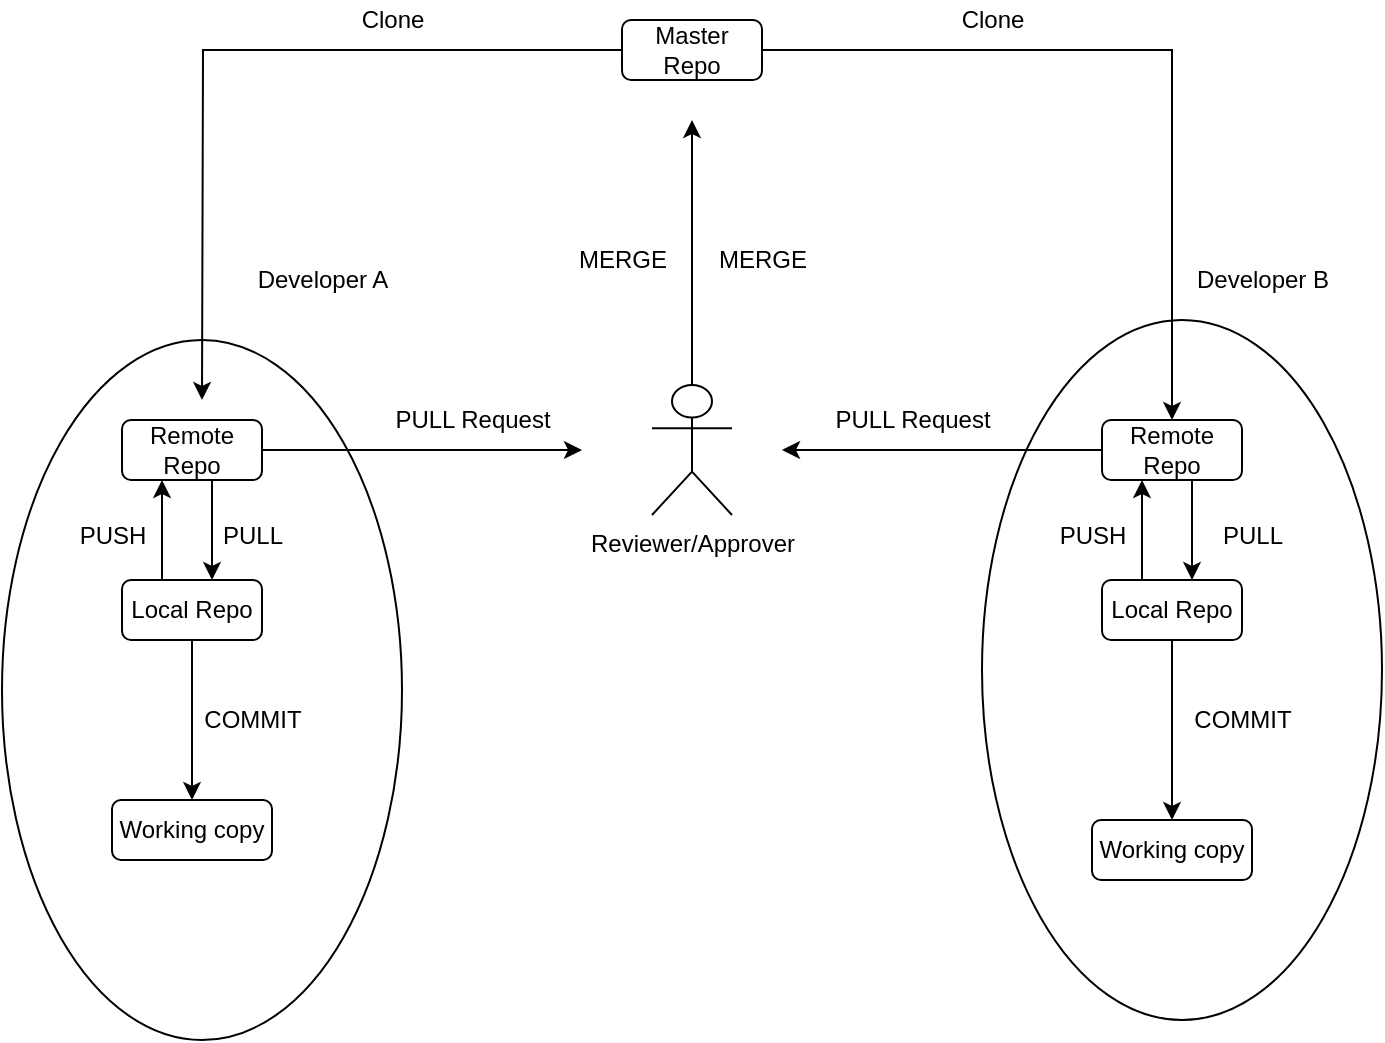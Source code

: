 <mxfile version="14.7.0" type="github">
  <diagram id="EZDQm-cttC1tUBDbLi6K" name="Page-1">
    <mxGraphModel dx="1022" dy="1546" grid="1" gridSize="10" guides="1" tooltips="1" connect="1" arrows="1" fold="1" page="1" pageScale="1" pageWidth="850" pageHeight="1100" math="0" shadow="0">
      <root>
        <mxCell id="0" />
        <mxCell id="1" parent="0" />
        <mxCell id="_uDhniaOkw3zcQXAQ8zI-9" value="" style="ellipse;whiteSpace=wrap;html=1;" parent="1" vertex="1">
          <mxGeometry x="590" y="100" width="200" height="350" as="geometry" />
        </mxCell>
        <mxCell id="_uDhniaOkw3zcQXAQ8zI-8" value="" style="ellipse;whiteSpace=wrap;html=1;" parent="1" vertex="1">
          <mxGeometry x="100" y="110" width="200" height="350" as="geometry" />
        </mxCell>
        <mxCell id="_uDhniaOkw3zcQXAQ8zI-7" style="edgeStyle=orthogonalEdgeStyle;rounded=0;orthogonalLoop=1;jettySize=auto;html=1;" parent="1" source="_uDhniaOkw3zcQXAQ8zI-1" edge="1">
          <mxGeometry relative="1" as="geometry">
            <mxPoint x="200" y="140" as="targetPoint" />
          </mxGeometry>
        </mxCell>
        <mxCell id="_uDhniaOkw3zcQXAQ8zI-24" style="edgeStyle=orthogonalEdgeStyle;rounded=0;orthogonalLoop=1;jettySize=auto;html=1;entryX=0.5;entryY=0;entryDx=0;entryDy=0;" parent="1" source="_uDhniaOkw3zcQXAQ8zI-1" target="_uDhniaOkw3zcQXAQ8zI-5" edge="1">
          <mxGeometry relative="1" as="geometry" />
        </mxCell>
        <mxCell id="_uDhniaOkw3zcQXAQ8zI-1" value="Master Repo" style="rounded=1;whiteSpace=wrap;html=1;" parent="1" vertex="1">
          <mxGeometry x="410" y="-50" width="70" height="30" as="geometry" />
        </mxCell>
        <mxCell id="_uDhniaOkw3zcQXAQ8zI-10" style="edgeStyle=orthogonalEdgeStyle;rounded=0;orthogonalLoop=1;jettySize=auto;html=1;entryX=0.5;entryY=0;entryDx=0;entryDy=0;" parent="1" edge="1">
          <mxGeometry relative="1" as="geometry">
            <mxPoint x="205" y="180" as="sourcePoint" />
            <mxPoint x="205" y="230" as="targetPoint" />
          </mxGeometry>
        </mxCell>
        <mxCell id="_uDhniaOkw3zcQXAQ8zI-17" style="edgeStyle=orthogonalEdgeStyle;rounded=0;orthogonalLoop=1;jettySize=auto;html=1;" parent="1" source="_uDhniaOkw3zcQXAQ8zI-3" edge="1">
          <mxGeometry relative="1" as="geometry">
            <mxPoint x="390" y="165" as="targetPoint" />
          </mxGeometry>
        </mxCell>
        <mxCell id="_uDhniaOkw3zcQXAQ8zI-3" value="Remote Repo" style="rounded=1;whiteSpace=wrap;html=1;" parent="1" vertex="1">
          <mxGeometry x="160" y="150" width="70" height="30" as="geometry" />
        </mxCell>
        <mxCell id="_uDhniaOkw3zcQXAQ8zI-15" style="edgeStyle=orthogonalEdgeStyle;rounded=0;orthogonalLoop=1;jettySize=auto;html=1;" parent="1" source="_uDhniaOkw3zcQXAQ8zI-4" target="_uDhniaOkw3zcQXAQ8zI-12" edge="1">
          <mxGeometry relative="1" as="geometry" />
        </mxCell>
        <mxCell id="_uDhniaOkw3zcQXAQ8zI-4" value="Local Repo" style="rounded=1;whiteSpace=wrap;html=1;" parent="1" vertex="1">
          <mxGeometry x="160" y="230" width="70" height="30" as="geometry" />
        </mxCell>
        <mxCell id="_uDhniaOkw3zcQXAQ8zI-21" style="edgeStyle=orthogonalEdgeStyle;rounded=0;orthogonalLoop=1;jettySize=auto;html=1;" parent="1" source="_uDhniaOkw3zcQXAQ8zI-5" edge="1">
          <mxGeometry relative="1" as="geometry">
            <mxPoint x="490" y="165" as="targetPoint" />
          </mxGeometry>
        </mxCell>
        <mxCell id="_uDhniaOkw3zcQXAQ8zI-34" style="edgeStyle=orthogonalEdgeStyle;rounded=0;orthogonalLoop=1;jettySize=auto;html=1;entryX=0.5;entryY=0;entryDx=0;entryDy=0;" parent="1" edge="1">
          <mxGeometry relative="1" as="geometry">
            <mxPoint x="695" y="180" as="sourcePoint" />
            <mxPoint x="695" y="230" as="targetPoint" />
          </mxGeometry>
        </mxCell>
        <mxCell id="_uDhniaOkw3zcQXAQ8zI-5" value="Remote Repo" style="rounded=1;whiteSpace=wrap;html=1;" parent="1" vertex="1">
          <mxGeometry x="650" y="150" width="70" height="30" as="geometry" />
        </mxCell>
        <mxCell id="_uDhniaOkw3zcQXAQ8zI-40" style="edgeStyle=orthogonalEdgeStyle;rounded=0;orthogonalLoop=1;jettySize=auto;html=1;" parent="1" source="_uDhniaOkw3zcQXAQ8zI-6" target="_uDhniaOkw3zcQXAQ8zI-39" edge="1">
          <mxGeometry relative="1" as="geometry" />
        </mxCell>
        <mxCell id="_uDhniaOkw3zcQXAQ8zI-6" value="Local Repo" style="rounded=1;whiteSpace=wrap;html=1;" parent="1" vertex="1">
          <mxGeometry x="650" y="230" width="70" height="30" as="geometry" />
        </mxCell>
        <mxCell id="_uDhniaOkw3zcQXAQ8zI-12" value="Working copy" style="rounded=1;whiteSpace=wrap;html=1;" parent="1" vertex="1">
          <mxGeometry x="155" y="340" width="80" height="30" as="geometry" />
        </mxCell>
        <mxCell id="_uDhniaOkw3zcQXAQ8zI-20" style="edgeStyle=orthogonalEdgeStyle;rounded=0;orthogonalLoop=1;jettySize=auto;html=1;" parent="1" source="_uDhniaOkw3zcQXAQ8zI-19" edge="1">
          <mxGeometry relative="1" as="geometry">
            <mxPoint x="445" as="targetPoint" />
            <Array as="points">
              <mxPoint x="445" y="20" />
            </Array>
          </mxGeometry>
        </mxCell>
        <mxCell id="_uDhniaOkw3zcQXAQ8zI-19" value="Reviewer/Approver" style="shape=umlActor;verticalLabelPosition=bottom;verticalAlign=top;html=1;outlineConnect=0;" parent="1" vertex="1">
          <mxGeometry x="425" y="132.5" width="40" height="65" as="geometry" />
        </mxCell>
        <mxCell id="_uDhniaOkw3zcQXAQ8zI-23" value="PULL Request" style="text;html=1;align=center;verticalAlign=middle;resizable=0;points=[];autosize=1;strokeColor=none;" parent="1" vertex="1">
          <mxGeometry x="510" y="140" width="90" height="20" as="geometry" />
        </mxCell>
        <mxCell id="_uDhniaOkw3zcQXAQ8zI-25" value="Developer B" style="text;html=1;align=center;verticalAlign=middle;resizable=0;points=[];autosize=1;strokeColor=none;" parent="1" vertex="1">
          <mxGeometry x="690" y="70" width="80" height="20" as="geometry" />
        </mxCell>
        <mxCell id="_uDhniaOkw3zcQXAQ8zI-26" value="Developer A" style="text;html=1;align=center;verticalAlign=middle;resizable=0;points=[];autosize=1;strokeColor=none;" parent="1" vertex="1">
          <mxGeometry x="220" y="70" width="80" height="20" as="geometry" />
        </mxCell>
        <mxCell id="_uDhniaOkw3zcQXAQ8zI-27" value="Clone" style="text;html=1;align=center;verticalAlign=middle;resizable=0;points=[];autosize=1;strokeColor=none;" parent="1" vertex="1">
          <mxGeometry x="270" y="-60" width="50" height="20" as="geometry" />
        </mxCell>
        <mxCell id="_uDhniaOkw3zcQXAQ8zI-28" value="Clone" style="text;html=1;align=center;verticalAlign=middle;resizable=0;points=[];autosize=1;strokeColor=none;" parent="1" vertex="1">
          <mxGeometry x="570" y="-60" width="50" height="20" as="geometry" />
        </mxCell>
        <mxCell id="_uDhniaOkw3zcQXAQ8zI-29" value="MERGE" style="text;html=1;align=center;verticalAlign=middle;resizable=0;points=[];autosize=1;strokeColor=none;" parent="1" vertex="1">
          <mxGeometry x="450" y="60" width="60" height="20" as="geometry" />
        </mxCell>
        <mxCell id="_uDhniaOkw3zcQXAQ8zI-31" value="MERGE" style="text;html=1;align=center;verticalAlign=middle;resizable=0;points=[];autosize=1;strokeColor=none;" parent="1" vertex="1">
          <mxGeometry x="380" y="60" width="60" height="20" as="geometry" />
        </mxCell>
        <mxCell id="_uDhniaOkw3zcQXAQ8zI-32" value="PULL" style="text;html=1;align=center;verticalAlign=middle;resizable=0;points=[];autosize=1;strokeColor=none;" parent="1" vertex="1">
          <mxGeometry x="200" y="197.5" width="50" height="20" as="geometry" />
        </mxCell>
        <mxCell id="_uDhniaOkw3zcQXAQ8zI-33" value="PULL" style="text;html=1;align=center;verticalAlign=middle;resizable=0;points=[];autosize=1;strokeColor=none;" parent="1" vertex="1">
          <mxGeometry x="700" y="197.5" width="50" height="20" as="geometry" />
        </mxCell>
        <mxCell id="_uDhniaOkw3zcQXAQ8zI-35" value="PUSH" style="text;html=1;align=center;verticalAlign=middle;resizable=0;points=[];autosize=1;strokeColor=none;" parent="1" vertex="1">
          <mxGeometry x="130" y="197.5" width="50" height="20" as="geometry" />
        </mxCell>
        <mxCell id="_uDhniaOkw3zcQXAQ8zI-36" value="PUSH" style="text;html=1;align=center;verticalAlign=middle;resizable=0;points=[];autosize=1;strokeColor=none;" parent="1" vertex="1">
          <mxGeometry x="620" y="197.5" width="50" height="20" as="geometry" />
        </mxCell>
        <mxCell id="_uDhniaOkw3zcQXAQ8zI-38" value="" style="endArrow=classic;html=1;" parent="1" edge="1">
          <mxGeometry width="50" height="50" relative="1" as="geometry">
            <mxPoint x="180" y="230" as="sourcePoint" />
            <mxPoint x="180" y="180" as="targetPoint" />
          </mxGeometry>
        </mxCell>
        <mxCell id="_uDhniaOkw3zcQXAQ8zI-39" value="Working copy" style="rounded=1;whiteSpace=wrap;html=1;" parent="1" vertex="1">
          <mxGeometry x="645" y="350" width="80" height="30" as="geometry" />
        </mxCell>
        <mxCell id="_uDhniaOkw3zcQXAQ8zI-41" value="COMMIT" style="text;html=1;align=center;verticalAlign=middle;resizable=0;points=[];autosize=1;strokeColor=none;" parent="1" vertex="1">
          <mxGeometry x="195" y="290" width="60" height="20" as="geometry" />
        </mxCell>
        <mxCell id="_uDhniaOkw3zcQXAQ8zI-42" value="COMMIT" style="text;html=1;align=center;verticalAlign=middle;resizable=0;points=[];autosize=1;strokeColor=none;" parent="1" vertex="1">
          <mxGeometry x="690" y="290" width="60" height="20" as="geometry" />
        </mxCell>
        <mxCell id="_uDhniaOkw3zcQXAQ8zI-43" value="" style="endArrow=classic;html=1;" parent="1" edge="1">
          <mxGeometry width="50" height="50" relative="1" as="geometry">
            <mxPoint x="670" y="230" as="sourcePoint" />
            <mxPoint x="670" y="180" as="targetPoint" />
          </mxGeometry>
        </mxCell>
        <mxCell id="uhhPZ6CYI6DqSSzA6L2--1" value="PULL Request" style="text;html=1;align=center;verticalAlign=middle;resizable=0;points=[];autosize=1;strokeColor=none;" vertex="1" parent="1">
          <mxGeometry x="290" y="140" width="90" height="20" as="geometry" />
        </mxCell>
      </root>
    </mxGraphModel>
  </diagram>
</mxfile>
